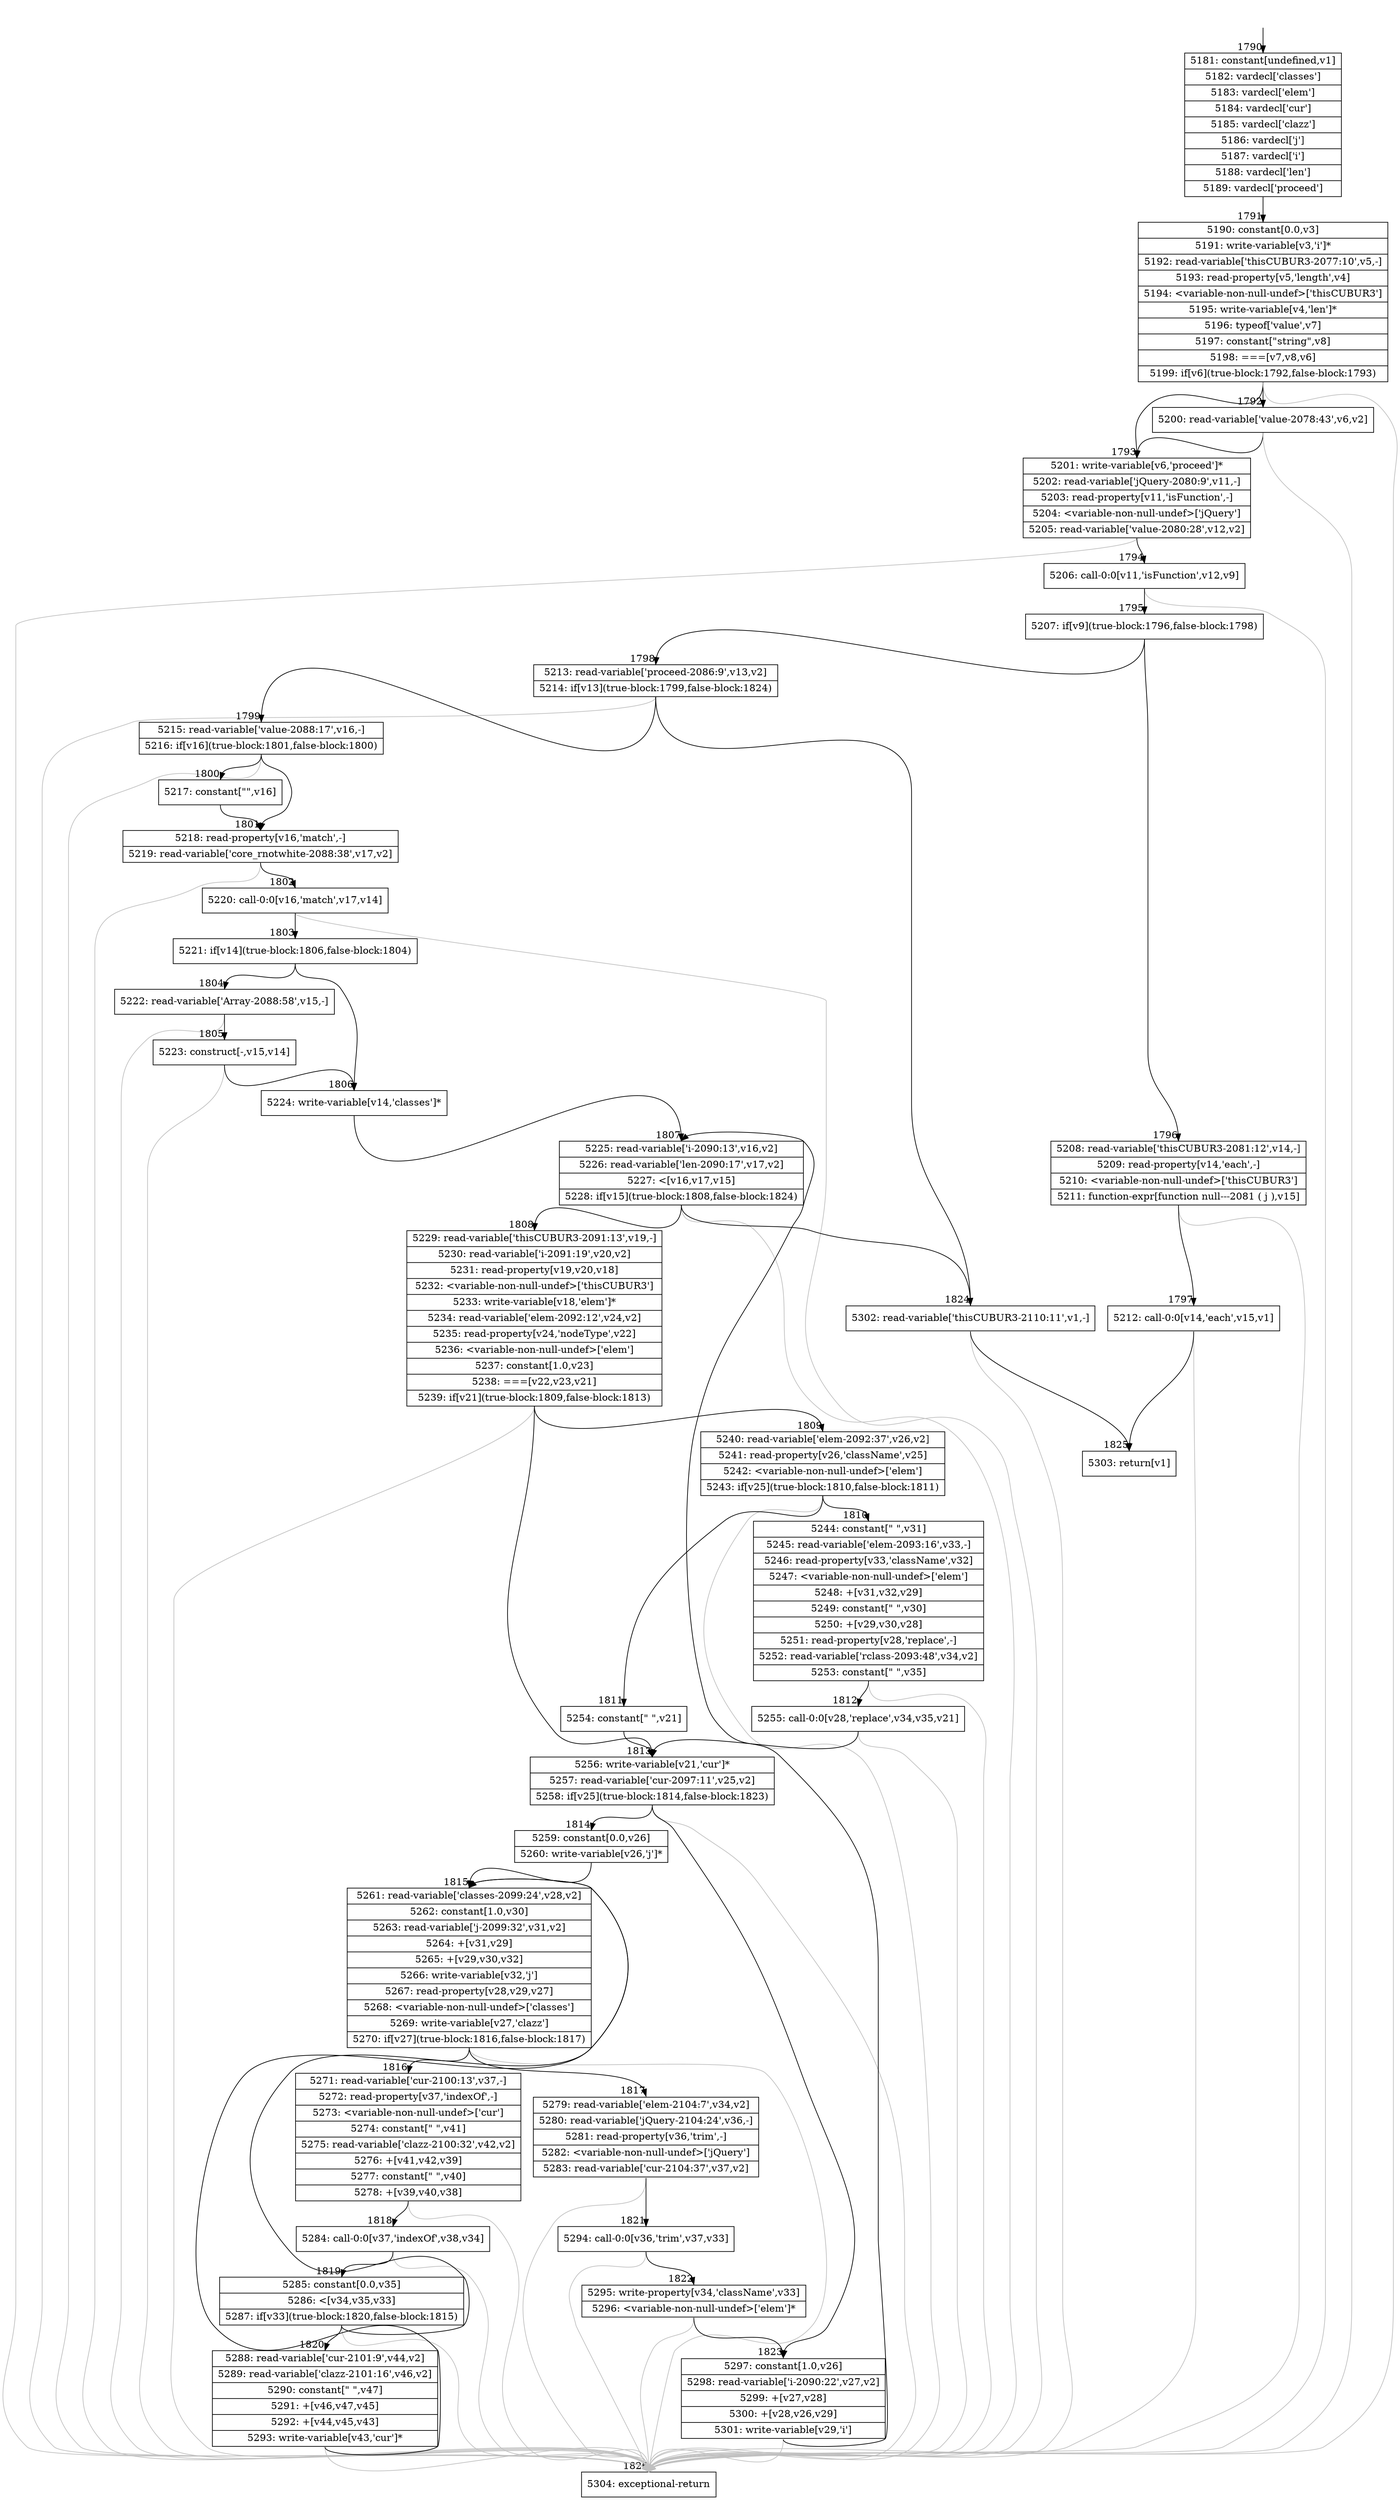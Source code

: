 digraph {
rankdir="TD"
BB_entry129[shape=none,label=""];
BB_entry129 -> BB1790 [tailport=s, headport=n, headlabel="    1790"]
BB1790 [shape=record label="{5181: constant[undefined,v1]|5182: vardecl['classes']|5183: vardecl['elem']|5184: vardecl['cur']|5185: vardecl['clazz']|5186: vardecl['j']|5187: vardecl['i']|5188: vardecl['len']|5189: vardecl['proceed']}" ] 
BB1790 -> BB1791 [tailport=s, headport=n, headlabel="      1791"]
BB1791 [shape=record label="{5190: constant[0.0,v3]|5191: write-variable[v3,'i']*|5192: read-variable['thisCUBUR3-2077:10',v5,-]|5193: read-property[v5,'length',v4]|5194: \<variable-non-null-undef\>['thisCUBUR3']|5195: write-variable[v4,'len']*|5196: typeof['value',v7]|5197: constant[\"string\",v8]|5198: ===[v7,v8,v6]|5199: if[v6](true-block:1792,false-block:1793)}" ] 
BB1791 -> BB1793 [tailport=s, headport=n, headlabel="      1793"]
BB1791 -> BB1792 [tailport=s, headport=n, headlabel="      1792"]
BB1791 -> BB1826 [tailport=s, headport=n, color=gray, headlabel="      1826"]
BB1792 [shape=record label="{5200: read-variable['value-2078:43',v6,v2]}" ] 
BB1792 -> BB1793 [tailport=s, headport=n]
BB1792 -> BB1826 [tailport=s, headport=n, color=gray]
BB1793 [shape=record label="{5201: write-variable[v6,'proceed']*|5202: read-variable['jQuery-2080:9',v11,-]|5203: read-property[v11,'isFunction',-]|5204: \<variable-non-null-undef\>['jQuery']|5205: read-variable['value-2080:28',v12,v2]}" ] 
BB1793 -> BB1794 [tailport=s, headport=n, headlabel="      1794"]
BB1793 -> BB1826 [tailport=s, headport=n, color=gray]
BB1794 [shape=record label="{5206: call-0:0[v11,'isFunction',v12,v9]}" ] 
BB1794 -> BB1795 [tailport=s, headport=n, headlabel="      1795"]
BB1794 -> BB1826 [tailport=s, headport=n, color=gray]
BB1795 [shape=record label="{5207: if[v9](true-block:1796,false-block:1798)}" ] 
BB1795 -> BB1796 [tailport=s, headport=n, headlabel="      1796"]
BB1795 -> BB1798 [tailport=s, headport=n, headlabel="      1798"]
BB1796 [shape=record label="{5208: read-variable['thisCUBUR3-2081:12',v14,-]|5209: read-property[v14,'each',-]|5210: \<variable-non-null-undef\>['thisCUBUR3']|5211: function-expr[function null---2081 ( j ),v15]}" ] 
BB1796 -> BB1797 [tailport=s, headport=n, headlabel="      1797"]
BB1796 -> BB1826 [tailport=s, headport=n, color=gray]
BB1797 [shape=record label="{5212: call-0:0[v14,'each',v15,v1]}" ] 
BB1797 -> BB1825 [tailport=s, headport=n, headlabel="      1825"]
BB1797 -> BB1826 [tailport=s, headport=n, color=gray]
BB1798 [shape=record label="{5213: read-variable['proceed-2086:9',v13,v2]|5214: if[v13](true-block:1799,false-block:1824)}" ] 
BB1798 -> BB1799 [tailport=s, headport=n, headlabel="      1799"]
BB1798 -> BB1824 [tailport=s, headport=n, headlabel="      1824"]
BB1798 -> BB1826 [tailport=s, headport=n, color=gray]
BB1799 [shape=record label="{5215: read-variable['value-2088:17',v16,-]|5216: if[v16](true-block:1801,false-block:1800)}" ] 
BB1799 -> BB1801 [tailport=s, headport=n, headlabel="      1801"]
BB1799 -> BB1800 [tailport=s, headport=n, headlabel="      1800"]
BB1799 -> BB1826 [tailport=s, headport=n, color=gray]
BB1800 [shape=record label="{5217: constant[\"\",v16]}" ] 
BB1800 -> BB1801 [tailport=s, headport=n]
BB1801 [shape=record label="{5218: read-property[v16,'match',-]|5219: read-variable['core_rnotwhite-2088:38',v17,v2]}" ] 
BB1801 -> BB1802 [tailport=s, headport=n, headlabel="      1802"]
BB1801 -> BB1826 [tailport=s, headport=n, color=gray]
BB1802 [shape=record label="{5220: call-0:0[v16,'match',v17,v14]}" ] 
BB1802 -> BB1803 [tailport=s, headport=n, headlabel="      1803"]
BB1802 -> BB1826 [tailport=s, headport=n, color=gray]
BB1803 [shape=record label="{5221: if[v14](true-block:1806,false-block:1804)}" ] 
BB1803 -> BB1806 [tailport=s, headport=n, headlabel="      1806"]
BB1803 -> BB1804 [tailport=s, headport=n, headlabel="      1804"]
BB1804 [shape=record label="{5222: read-variable['Array-2088:58',v15,-]}" ] 
BB1804 -> BB1805 [tailport=s, headport=n, headlabel="      1805"]
BB1804 -> BB1826 [tailport=s, headport=n, color=gray]
BB1805 [shape=record label="{5223: construct[-,v15,v14]}" ] 
BB1805 -> BB1806 [tailport=s, headport=n]
BB1805 -> BB1826 [tailport=s, headport=n, color=gray]
BB1806 [shape=record label="{5224: write-variable[v14,'classes']*}" ] 
BB1806 -> BB1807 [tailport=s, headport=n, headlabel="      1807"]
BB1807 [shape=record label="{5225: read-variable['i-2090:13',v16,v2]|5226: read-variable['len-2090:17',v17,v2]|5227: \<[v16,v17,v15]|5228: if[v15](true-block:1808,false-block:1824)}" ] 
BB1807 -> BB1808 [tailport=s, headport=n, headlabel="      1808"]
BB1807 -> BB1824 [tailport=s, headport=n]
BB1807 -> BB1826 [tailport=s, headport=n, color=gray]
BB1808 [shape=record label="{5229: read-variable['thisCUBUR3-2091:13',v19,-]|5230: read-variable['i-2091:19',v20,v2]|5231: read-property[v19,v20,v18]|5232: \<variable-non-null-undef\>['thisCUBUR3']|5233: write-variable[v18,'elem']*|5234: read-variable['elem-2092:12',v24,v2]|5235: read-property[v24,'nodeType',v22]|5236: \<variable-non-null-undef\>['elem']|5237: constant[1.0,v23]|5238: ===[v22,v23,v21]|5239: if[v21](true-block:1809,false-block:1813)}" ] 
BB1808 -> BB1813 [tailport=s, headport=n, headlabel="      1813"]
BB1808 -> BB1809 [tailport=s, headport=n, headlabel="      1809"]
BB1808 -> BB1826 [tailport=s, headport=n, color=gray]
BB1809 [shape=record label="{5240: read-variable['elem-2092:37',v26,v2]|5241: read-property[v26,'className',v25]|5242: \<variable-non-null-undef\>['elem']|5243: if[v25](true-block:1810,false-block:1811)}" ] 
BB1809 -> BB1810 [tailport=s, headport=n, headlabel="      1810"]
BB1809 -> BB1811 [tailport=s, headport=n, headlabel="      1811"]
BB1809 -> BB1826 [tailport=s, headport=n, color=gray]
BB1810 [shape=record label="{5244: constant[\" \",v31]|5245: read-variable['elem-2093:16',v33,-]|5246: read-property[v33,'className',v32]|5247: \<variable-non-null-undef\>['elem']|5248: +[v31,v32,v29]|5249: constant[\" \",v30]|5250: +[v29,v30,v28]|5251: read-property[v28,'replace',-]|5252: read-variable['rclass-2093:48',v34,v2]|5253: constant[\" \",v35]}" ] 
BB1810 -> BB1812 [tailport=s, headport=n, headlabel="      1812"]
BB1810 -> BB1826 [tailport=s, headport=n, color=gray]
BB1811 [shape=record label="{5254: constant[\" \",v21]}" ] 
BB1811 -> BB1813 [tailport=s, headport=n]
BB1812 [shape=record label="{5255: call-0:0[v28,'replace',v34,v35,v21]}" ] 
BB1812 -> BB1813 [tailport=s, headport=n]
BB1812 -> BB1826 [tailport=s, headport=n, color=gray]
BB1813 [shape=record label="{5256: write-variable[v21,'cur']*|5257: read-variable['cur-2097:11',v25,v2]|5258: if[v25](true-block:1814,false-block:1823)}" ] 
BB1813 -> BB1814 [tailport=s, headport=n, headlabel="      1814"]
BB1813 -> BB1823 [tailport=s, headport=n, headlabel="      1823"]
BB1813 -> BB1826 [tailport=s, headport=n, color=gray]
BB1814 [shape=record label="{5259: constant[0.0,v26]|5260: write-variable[v26,'j']*}" ] 
BB1814 -> BB1815 [tailport=s, headport=n, headlabel="      1815"]
BB1815 [shape=record label="{5261: read-variable['classes-2099:24',v28,v2]|5262: constant[1.0,v30]|5263: read-variable['j-2099:32',v31,v2]|5264: +[v31,v29]|5265: +[v29,v30,v32]|5266: write-variable[v32,'j']|5267: read-property[v28,v29,v27]|5268: \<variable-non-null-undef\>['classes']|5269: write-variable[v27,'clazz']|5270: if[v27](true-block:1816,false-block:1817)}" ] 
BB1815 -> BB1816 [tailport=s, headport=n, headlabel="      1816"]
BB1815 -> BB1817 [tailport=s, headport=n, headlabel="      1817"]
BB1815 -> BB1826 [tailport=s, headport=n, color=gray]
BB1816 [shape=record label="{5271: read-variable['cur-2100:13',v37,-]|5272: read-property[v37,'indexOf',-]|5273: \<variable-non-null-undef\>['cur']|5274: constant[\" \",v41]|5275: read-variable['clazz-2100:32',v42,v2]|5276: +[v41,v42,v39]|5277: constant[\" \",v40]|5278: +[v39,v40,v38]}" ] 
BB1816 -> BB1818 [tailport=s, headport=n, headlabel="      1818"]
BB1816 -> BB1826 [tailport=s, headport=n, color=gray]
BB1817 [shape=record label="{5279: read-variable['elem-2104:7',v34,v2]|5280: read-variable['jQuery-2104:24',v36,-]|5281: read-property[v36,'trim',-]|5282: \<variable-non-null-undef\>['jQuery']|5283: read-variable['cur-2104:37',v37,v2]}" ] 
BB1817 -> BB1821 [tailport=s, headport=n, headlabel="      1821"]
BB1817 -> BB1826 [tailport=s, headport=n, color=gray]
BB1818 [shape=record label="{5284: call-0:0[v37,'indexOf',v38,v34]}" ] 
BB1818 -> BB1819 [tailport=s, headport=n, headlabel="      1819"]
BB1818 -> BB1826 [tailport=s, headport=n, color=gray]
BB1819 [shape=record label="{5285: constant[0.0,v35]|5286: \<[v34,v35,v33]|5287: if[v33](true-block:1820,false-block:1815)}" ] 
BB1819 -> BB1820 [tailport=s, headport=n, headlabel="      1820"]
BB1819 -> BB1815 [tailport=s, headport=n]
BB1819 -> BB1826 [tailport=s, headport=n, color=gray]
BB1820 [shape=record label="{5288: read-variable['cur-2101:9',v44,v2]|5289: read-variable['clazz-2101:16',v46,v2]|5290: constant[\" \",v47]|5291: +[v46,v47,v45]|5292: +[v44,v45,v43]|5293: write-variable[v43,'cur']*}" ] 
BB1820 -> BB1815 [tailport=s, headport=n]
BB1820 -> BB1826 [tailport=s, headport=n, color=gray]
BB1821 [shape=record label="{5294: call-0:0[v36,'trim',v37,v33]}" ] 
BB1821 -> BB1822 [tailport=s, headport=n, headlabel="      1822"]
BB1821 -> BB1826 [tailport=s, headport=n, color=gray]
BB1822 [shape=record label="{5295: write-property[v34,'className',v33]|5296: \<variable-non-null-undef\>['elem']*}" ] 
BB1822 -> BB1823 [tailport=s, headport=n]
BB1822 -> BB1826 [tailport=s, headport=n, color=gray]
BB1823 [shape=record label="{5297: constant[1.0,v26]|5298: read-variable['i-2090:22',v27,v2]|5299: +[v27,v28]|5300: +[v28,v26,v29]|5301: write-variable[v29,'i']}" ] 
BB1823 -> BB1807 [tailport=s, headport=n]
BB1823 -> BB1826 [tailport=s, headport=n, color=gray]
BB1824 [shape=record label="{5302: read-variable['thisCUBUR3-2110:11',v1,-]}" ] 
BB1824 -> BB1825 [tailport=s, headport=n]
BB1824 -> BB1826 [tailport=s, headport=n, color=gray]
BB1825 [shape=record label="{5303: return[v1]}" ] 
BB1826 [shape=record label="{5304: exceptional-return}" ] 
}
